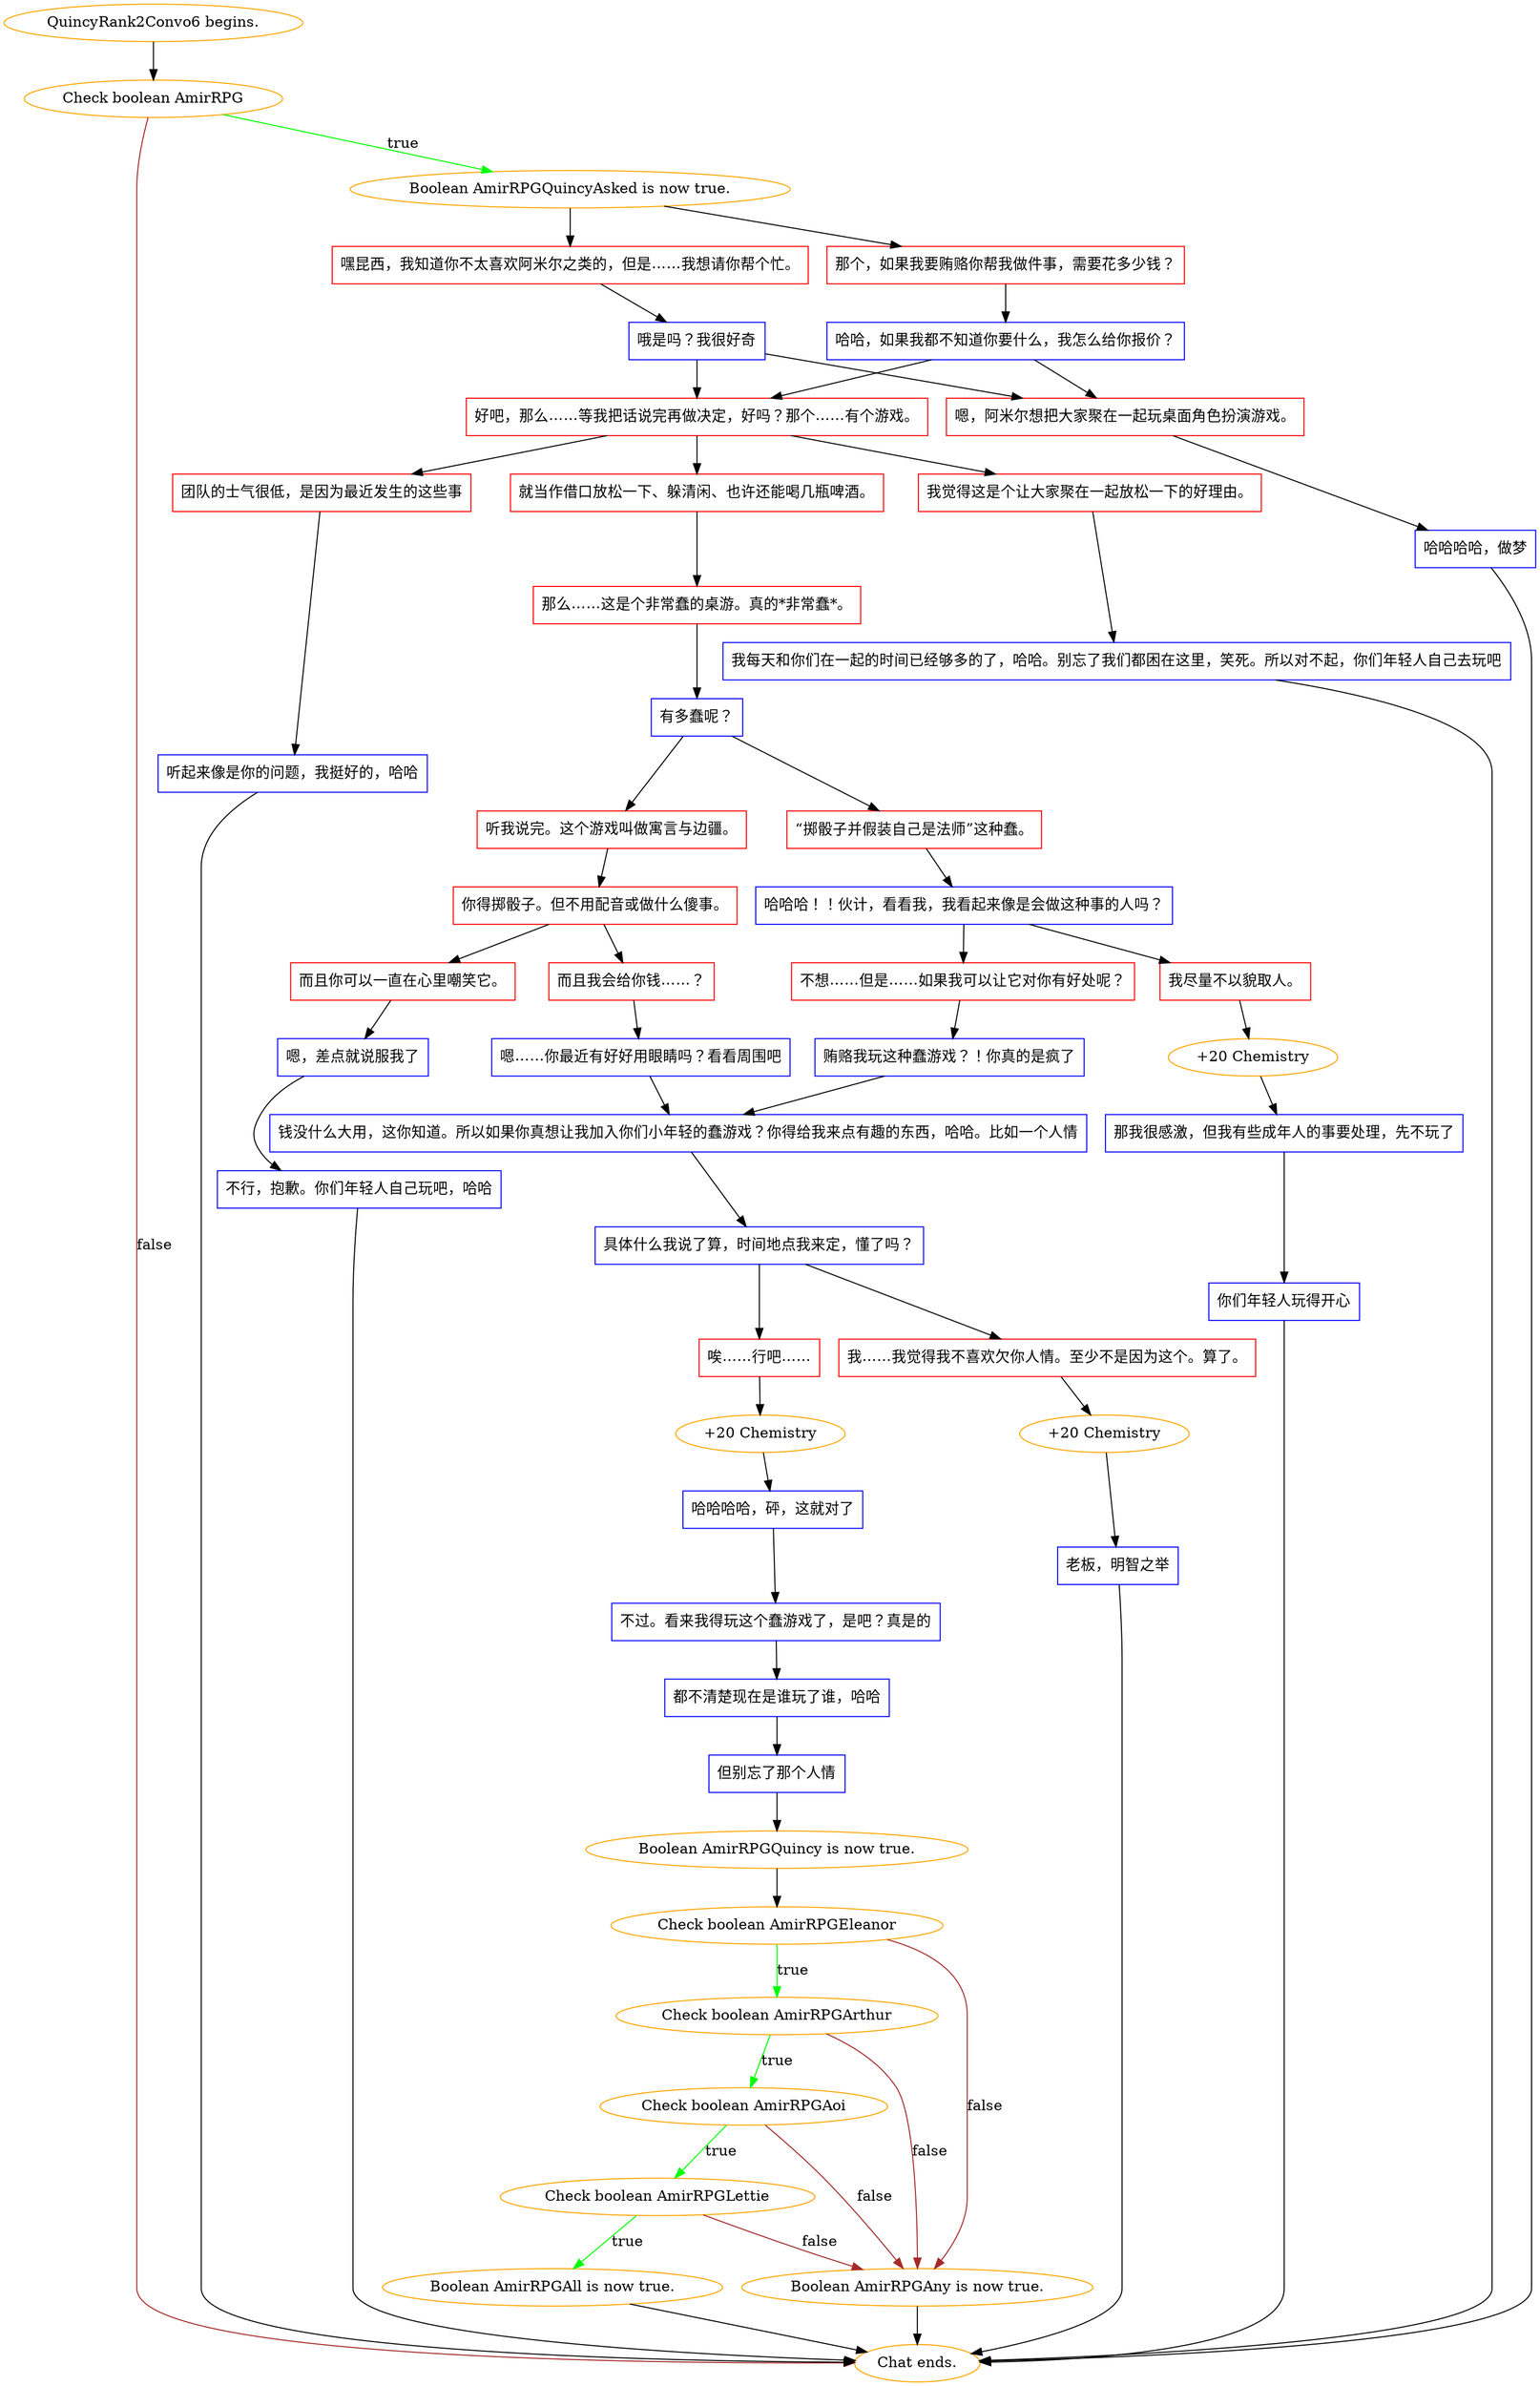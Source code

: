 digraph {
	"QuincyRank2Convo6 begins." [color=orange];
		"QuincyRank2Convo6 begins." -> j1412837103;
	j1412837103 [label="Check boolean AmirRPG",color=orange];
		j1412837103 -> j2101478979 [label=true,color=green];
		j1412837103 -> "Chat ends." [label=false,color=brown];
	j2101478979 [label="Boolean AmirRPGQuincyAsked is now true.",color=orange];
		j2101478979 -> j1592037703;
		j2101478979 -> j678265427;
	"Chat ends." [color=orange];
	j1592037703 [label="嘿昆西，我知道你不太喜欢阿米尔之类的，但是……我想请你帮个忙。",shape=box,color=red];
		j1592037703 -> j1077921835;
	j678265427 [label="那个，如果我要贿赂你帮我做件事，需要花多少钱？",shape=box,color=red];
		j678265427 -> j3824579573;
	j1077921835 [label="哦是吗？我很好奇",shape=box,color=blue];
		j1077921835 -> j1212542396;
		j1077921835 -> j875583811;
	j3824579573 [label="哈哈，如果我都不知道你要什么，我怎么给你报价？",shape=box,color=blue];
		j3824579573 -> j1212542396;
		j3824579573 -> j875583811;
	j1212542396 [label="好吧，那么……等我把话说完再做决定，好吗？那个……有个游戏。",shape=box,color=red];
		j1212542396 -> j892667664;
		j1212542396 -> j3983892146;
		j1212542396 -> j3098750602;
	j875583811 [label="嗯，阿米尔想把大家聚在一起玩桌面角色扮演游戏。",shape=box,color=red];
		j875583811 -> j3022042307;
	j892667664 [label="我觉得这是个让大家聚在一起放松一下的好理由。",shape=box,color=red];
		j892667664 -> j1725495030;
	j3983892146 [label="就当作借口放松一下、躲清闲、也许还能喝几瓶啤酒。",shape=box,color=red];
		j3983892146 -> j1411705919;
	j3098750602 [label="团队的士气很低，是因为最近发生的这些事",shape=box,color=red];
		j3098750602 -> j1508424211;
	j3022042307 [label="哈哈哈哈，做梦",shape=box,color=blue];
		j3022042307 -> "Chat ends.";
	j1725495030 [label="我每天和你们在一起的时间已经够多的了，哈哈。别忘了我们都困在这里，笑死。所以对不起，你们年轻人自己去玩吧",shape=box,color=blue];
		j1725495030 -> "Chat ends.";
	j1411705919 [label="那么……这是个非常蠢的桌游。真的*非常蠢*。",shape=box,color=red];
		j1411705919 -> j2092902159;
	j1508424211 [label="听起来像是你的问题，我挺好的，哈哈",shape=box,color=blue];
		j1508424211 -> "Chat ends.";
	j2092902159 [label="有多蠢呢？",shape=box,color=blue];
		j2092902159 -> j1125600976;
		j2092902159 -> j3555421869;
	j1125600976 [label="“掷骰子并假装自己是法师”这种蠢。",shape=box,color=red];
		j1125600976 -> j787739319;
	j3555421869 [label="听我说完。这个游戏叫做寓言与边疆。",shape=box,color=red];
		j3555421869 -> j3640426768;
	j787739319 [label="哈哈哈！！伙计，看看我，我看起来像是会做这种事的人吗？",shape=box,color=blue];
		j787739319 -> j1436853177;
		j787739319 -> j2163086066;
	j3640426768 [label="你得掷骰子。但不用配音或做什么傻事。",shape=box,color=red];
		j3640426768 -> j3944736180;
		j3640426768 -> j3816662642;
	j1436853177 [label="我尽量不以貌取人。",shape=box,color=red];
		j1436853177 -> j3101950850;
	j2163086066 [label="不想……但是……如果我可以让它对你有好处呢？",shape=box,color=red];
		j2163086066 -> j4273249260;
	j3944736180 [label="而且我会给你钱……？",shape=box,color=red];
		j3944736180 -> j3651142905;
	j3816662642 [label="而且你可以一直在心里嘲笑它。",shape=box,color=red];
		j3816662642 -> j4159005172;
	j3101950850 [label="+20 Chemistry",color=orange];
		j3101950850 -> j265470508;
	j4273249260 [label="贿赂我玩这种蠢游戏？！你真的是疯了",shape=box,color=blue];
		j4273249260 -> j382575222;
	j3651142905 [label="嗯……你最近有好好用眼睛吗？看看周围吧",shape=box,color=blue];
		j3651142905 -> j382575222;
	j4159005172 [label="嗯，差点就说服我了",shape=box,color=blue];
		j4159005172 -> j1155424028;
	j265470508 [label="那我很感激，但我有些成年人的事要处理，先不玩了",shape=box,color=blue];
		j265470508 -> j2483963688;
	j382575222 [label="钱没什么大用，这你知道。所以如果你真想让我加入你们小年轻的蠢游戏？你得给我来点有趣的东西，哈哈。比如一个人情",shape=box,color=blue];
		j382575222 -> j1205816817;
	j1155424028 [label="不行，抱歉。你们年轻人自己玩吧，哈哈",shape=box,color=blue];
		j1155424028 -> "Chat ends.";
	j2483963688 [label="你们年轻人玩得开心",shape=box,color=blue];
		j2483963688 -> "Chat ends.";
	j1205816817 [label="具体什么我说了算，时间地点我来定，懂了吗？",shape=box,color=blue];
		j1205816817 -> j417486011;
		j1205816817 -> j691803025;
	j417486011 [label="唉……行吧……",shape=box,color=red];
		j417486011 -> j2638298992;
	j691803025 [label="我……我觉得我不喜欢欠你人情。至少不是因为这个。算了。",shape=box,color=red];
		j691803025 -> j1996085009;
	j2638298992 [label="+20 Chemistry",color=orange];
		j2638298992 -> j1309633872;
	j1996085009 [label="+20 Chemistry",color=orange];
		j1996085009 -> j3361958817;
	j1309633872 [label="哈哈哈哈，砰，这就对了",shape=box,color=blue];
		j1309633872 -> j2414668927;
	j3361958817 [label="老板，明智之举",shape=box,color=blue];
		j3361958817 -> "Chat ends.";
	j2414668927 [label="不过。看来我得玩这个蠢游戏了，是吧？真是的",shape=box,color=blue];
		j2414668927 -> j1348811969;
	j1348811969 [label="都不清楚现在是谁玩了谁，哈哈",shape=box,color=blue];
		j1348811969 -> j1162140948;
	j1162140948 [label="但别忘了那个人情",shape=box,color=blue];
		j1162140948 -> j1432973675;
	j1432973675 [label="Boolean AmirRPGQuincy is now true.",color=orange];
		j1432973675 -> j1143766779;
	j1143766779 [label="Check boolean AmirRPGEleanor",color=orange];
		j1143766779 -> j2738107974 [label=true,color=green];
		j1143766779 -> j1992773596 [label=false,color=brown];
	j2738107974 [label="Check boolean AmirRPGArthur",color=orange];
		j2738107974 -> j3183237972 [label=true,color=green];
		j2738107974 -> j1992773596 [label=false,color=brown];
	j1992773596 [label="Boolean AmirRPGAny is now true.",color=orange];
		j1992773596 -> "Chat ends.";
	j3183237972 [label="Check boolean AmirRPGAoi",color=orange];
		j3183237972 -> j3978111885 [label=true,color=green];
		j3183237972 -> j1992773596 [label=false,color=brown];
	j3978111885 [label="Check boolean AmirRPGLettie",color=orange];
		j3978111885 -> j2677000302 [label=true,color=green];
		j3978111885 -> j1992773596 [label=false,color=brown];
	j2677000302 [label="Boolean AmirRPGAll is now true.",color=orange];
		j2677000302 -> "Chat ends.";
}